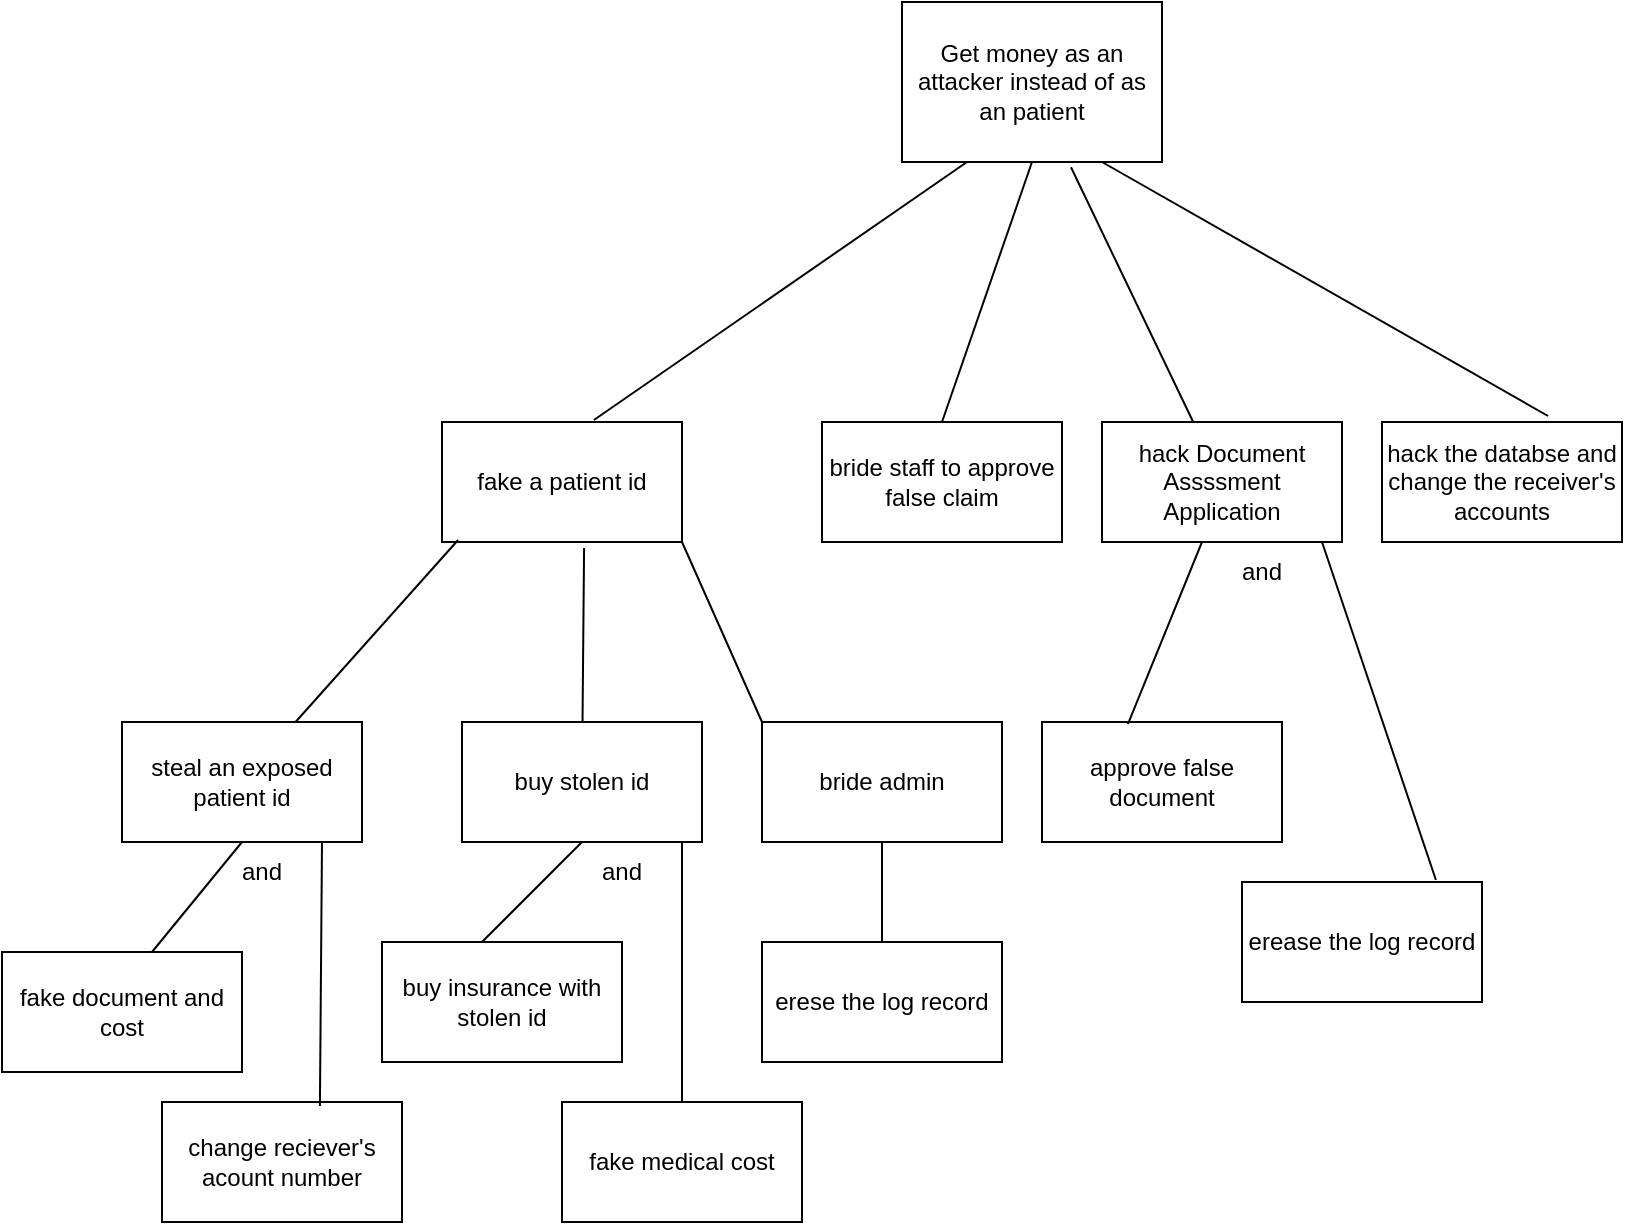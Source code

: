 <mxfile version="21.0.8" type="github">
  <diagram name="Page-1" id="jTgoiPRyH_wtlVoX9hBD">
    <mxGraphModel dx="1461" dy="634" grid="1" gridSize="10" guides="1" tooltips="1" connect="1" arrows="1" fold="1" page="1" pageScale="1" pageWidth="827" pageHeight="1169" math="0" shadow="0">
      <root>
        <mxCell id="0" />
        <mxCell id="1" parent="0" />
        <mxCell id="ks_e0K6Obnc2zDYWN54F-1" value="Get money as an attacker instead of as an patient" style="rounded=0;whiteSpace=wrap;html=1;" parent="1" vertex="1">
          <mxGeometry x="450" y="50" width="130" height="80" as="geometry" />
        </mxCell>
        <mxCell id="ks_e0K6Obnc2zDYWN54F-2" value="steal an exposed patient id " style="rounded=0;whiteSpace=wrap;html=1;" parent="1" vertex="1">
          <mxGeometry x="60" y="410" width="120" height="60" as="geometry" />
        </mxCell>
        <mxCell id="ks_e0K6Obnc2zDYWN54F-3" value="fake document and cost" style="rounded=0;whiteSpace=wrap;html=1;" parent="1" vertex="1">
          <mxGeometry y="525" width="120" height="60" as="geometry" />
        </mxCell>
        <mxCell id="ks_e0K6Obnc2zDYWN54F-4" value="buy stolen id" style="rounded=0;whiteSpace=wrap;html=1;" parent="1" vertex="1">
          <mxGeometry x="230" y="410" width="120" height="60" as="geometry" />
        </mxCell>
        <mxCell id="ks_e0K6Obnc2zDYWN54F-5" value="change reciever&#39;s acount number" style="rounded=0;whiteSpace=wrap;html=1;" parent="1" vertex="1">
          <mxGeometry x="80" y="600" width="120" height="60" as="geometry" />
        </mxCell>
        <mxCell id="ks_e0K6Obnc2zDYWN54F-6" value="buy insurance with stolen id " style="rounded=0;whiteSpace=wrap;html=1;" parent="1" vertex="1">
          <mxGeometry x="190" y="520" width="120" height="60" as="geometry" />
        </mxCell>
        <mxCell id="ks_e0K6Obnc2zDYWN54F-7" value="fake medical cost" style="rounded=0;whiteSpace=wrap;html=1;" parent="1" vertex="1">
          <mxGeometry x="280" y="600" width="120" height="60" as="geometry" />
        </mxCell>
        <mxCell id="ks_e0K6Obnc2zDYWN54F-8" value="bride staff to approve false claim" style="rounded=0;whiteSpace=wrap;html=1;" parent="1" vertex="1">
          <mxGeometry x="410" y="260" width="120" height="60" as="geometry" />
        </mxCell>
        <mxCell id="ks_e0K6Obnc2zDYWN54F-12" value="" style="endArrow=none;html=1;rounded=0;entryX=0.5;entryY=0;entryDx=0;entryDy=0;exitX=0.5;exitY=1;exitDx=0;exitDy=0;" parent="1" target="ks_e0K6Obnc2zDYWN54F-8" edge="1" source="ks_e0K6Obnc2zDYWN54F-1">
          <mxGeometry width="50" height="50" relative="1" as="geometry">
            <mxPoint x="390" y="140" as="sourcePoint" />
            <mxPoint x="440" y="90" as="targetPoint" />
          </mxGeometry>
        </mxCell>
        <mxCell id="ks_e0K6Obnc2zDYWN54F-14" value="bride admin" style="rounded=0;whiteSpace=wrap;html=1;" parent="1" vertex="1">
          <mxGeometry x="380" y="410" width="120" height="60" as="geometry" />
        </mxCell>
        <mxCell id="ks_e0K6Obnc2zDYWN54F-15" value="fake a patient id" style="rounded=0;whiteSpace=wrap;html=1;" parent="1" vertex="1">
          <mxGeometry x="220" y="260" width="120" height="60" as="geometry" />
        </mxCell>
        <mxCell id="ks_e0K6Obnc2zDYWN54F-16" value="" style="endArrow=none;html=1;rounded=0;entryX=0.067;entryY=0.983;entryDx=0;entryDy=0;entryPerimeter=0;" parent="1" source="ks_e0K6Obnc2zDYWN54F-2" target="ks_e0K6Obnc2zDYWN54F-15" edge="1">
          <mxGeometry width="50" height="50" relative="1" as="geometry">
            <mxPoint x="140" y="430" as="sourcePoint" />
            <mxPoint x="190" y="380" as="targetPoint" />
          </mxGeometry>
        </mxCell>
        <mxCell id="ks_e0K6Obnc2zDYWN54F-17" value="" style="endArrow=none;html=1;rounded=1;entryX=0.592;entryY=1.05;entryDx=0;entryDy=0;entryPerimeter=0;" parent="1" source="ks_e0K6Obnc2zDYWN54F-4" target="ks_e0K6Obnc2zDYWN54F-15" edge="1">
          <mxGeometry width="50" height="50" relative="1" as="geometry">
            <mxPoint x="210" y="430" as="sourcePoint" />
            <mxPoint x="260" y="380" as="targetPoint" />
          </mxGeometry>
        </mxCell>
        <mxCell id="ks_e0K6Obnc2zDYWN54F-18" value="" style="endArrow=none;html=1;rounded=0;exitX=0;exitY=0;exitDx=0;exitDy=0;entryX=1;entryY=1;entryDx=0;entryDy=0;" parent="1" source="ks_e0K6Obnc2zDYWN54F-14" target="ks_e0K6Obnc2zDYWN54F-15" edge="1">
          <mxGeometry width="50" height="50" relative="1" as="geometry">
            <mxPoint x="250" y="430" as="sourcePoint" />
            <mxPoint x="340" y="390" as="targetPoint" />
          </mxGeometry>
        </mxCell>
        <mxCell id="ks_e0K6Obnc2zDYWN54F-21" value="hack Document Assssment Application" style="rounded=0;whiteSpace=wrap;html=1;" parent="1" vertex="1">
          <mxGeometry x="550" y="260" width="120" height="60" as="geometry" />
        </mxCell>
        <mxCell id="ks_e0K6Obnc2zDYWN54F-22" value="approve false document" style="rounded=0;whiteSpace=wrap;html=1;" parent="1" vertex="1">
          <mxGeometry x="520" y="410" width="120" height="60" as="geometry" />
        </mxCell>
        <mxCell id="ks_e0K6Obnc2zDYWN54F-23" value="erease the log record" style="rounded=0;whiteSpace=wrap;html=1;" parent="1" vertex="1">
          <mxGeometry x="620" y="490" width="120" height="60" as="geometry" />
        </mxCell>
        <mxCell id="ks_e0K6Obnc2zDYWN54F-24" value="hack the databse and change the receiver&#39;s accounts" style="rounded=0;whiteSpace=wrap;html=1;" parent="1" vertex="1">
          <mxGeometry x="690" y="260" width="120" height="60" as="geometry" />
        </mxCell>
        <mxCell id="ks_e0K6Obnc2zDYWN54F-25" value="" style="endArrow=none;html=1;rounded=0;exitX=0.633;exitY=-0.017;exitDx=0;exitDy=0;exitPerimeter=0;entryX=0.25;entryY=1;entryDx=0;entryDy=0;" parent="1" source="ks_e0K6Obnc2zDYWN54F-15" edge="1" target="ks_e0K6Obnc2zDYWN54F-1">
          <mxGeometry width="50" height="50" relative="1" as="geometry">
            <mxPoint x="290" y="190" as="sourcePoint" />
            <mxPoint x="340" y="140" as="targetPoint" />
          </mxGeometry>
        </mxCell>
        <mxCell id="ks_e0K6Obnc2zDYWN54F-26" value="" style="endArrow=none;html=1;rounded=0;entryX=0.692;entryY=-0.05;entryDx=0;entryDy=0;entryPerimeter=0;" parent="1" target="ks_e0K6Obnc2zDYWN54F-24" edge="1">
          <mxGeometry width="50" height="50" relative="1" as="geometry">
            <mxPoint x="550" y="130" as="sourcePoint" />
            <mxPoint x="470" y="90" as="targetPoint" />
          </mxGeometry>
        </mxCell>
        <mxCell id="g4srcyuWKNFCiyld1sz4-1" value="" style="endArrow=none;html=1;rounded=0;exitX=0.625;exitY=0;exitDx=0;exitDy=0;exitPerimeter=0;" edge="1" parent="1" source="ks_e0K6Obnc2zDYWN54F-3">
          <mxGeometry width="50" height="50" relative="1" as="geometry">
            <mxPoint x="70" y="530" as="sourcePoint" />
            <mxPoint x="120" y="470" as="targetPoint" />
          </mxGeometry>
        </mxCell>
        <mxCell id="g4srcyuWKNFCiyld1sz4-2" value="" style="endArrow=none;html=1;rounded=0;exitX=0.658;exitY=0.033;exitDx=0;exitDy=0;exitPerimeter=0;" edge="1" parent="1" source="ks_e0K6Obnc2zDYWN54F-5">
          <mxGeometry width="50" height="50" relative="1" as="geometry">
            <mxPoint x="110" y="520" as="sourcePoint" />
            <mxPoint x="160" y="470" as="targetPoint" />
          </mxGeometry>
        </mxCell>
        <mxCell id="g4srcyuWKNFCiyld1sz4-3" value="" style="endArrow=none;html=1;rounded=0;" edge="1" parent="1">
          <mxGeometry width="50" height="50" relative="1" as="geometry">
            <mxPoint x="240" y="520" as="sourcePoint" />
            <mxPoint x="290" y="470" as="targetPoint" />
          </mxGeometry>
        </mxCell>
        <mxCell id="g4srcyuWKNFCiyld1sz4-4" value="" style="endArrow=none;html=1;rounded=0;exitX=0.5;exitY=0;exitDx=0;exitDy=0;" edge="1" parent="1" source="ks_e0K6Obnc2zDYWN54F-7">
          <mxGeometry width="50" height="50" relative="1" as="geometry">
            <mxPoint x="290" y="520" as="sourcePoint" />
            <mxPoint x="340" y="470" as="targetPoint" />
          </mxGeometry>
        </mxCell>
        <mxCell id="g4srcyuWKNFCiyld1sz4-5" value="" style="endArrow=none;html=1;rounded=0;entryX=0.65;entryY=1.033;entryDx=0;entryDy=0;entryPerimeter=0;" edge="1" parent="1" source="ks_e0K6Obnc2zDYWN54F-21" target="ks_e0K6Obnc2zDYWN54F-1">
          <mxGeometry width="50" height="50" relative="1" as="geometry">
            <mxPoint x="530" y="180" as="sourcePoint" />
            <mxPoint x="580" y="130" as="targetPoint" />
          </mxGeometry>
        </mxCell>
        <mxCell id="g4srcyuWKNFCiyld1sz4-6" value="" style="endArrow=none;html=1;rounded=0;exitX=0.358;exitY=0.017;exitDx=0;exitDy=0;exitPerimeter=0;" edge="1" parent="1" source="ks_e0K6Obnc2zDYWN54F-22">
          <mxGeometry width="50" height="50" relative="1" as="geometry">
            <mxPoint x="550" y="370" as="sourcePoint" />
            <mxPoint x="600" y="320" as="targetPoint" />
          </mxGeometry>
        </mxCell>
        <mxCell id="g4srcyuWKNFCiyld1sz4-7" value="" style="endArrow=none;html=1;rounded=0;exitX=0.808;exitY=-0.017;exitDx=0;exitDy=0;exitPerimeter=0;" edge="1" parent="1" source="ks_e0K6Obnc2zDYWN54F-23">
          <mxGeometry width="50" height="50" relative="1" as="geometry">
            <mxPoint x="610" y="370" as="sourcePoint" />
            <mxPoint x="660" y="320" as="targetPoint" />
          </mxGeometry>
        </mxCell>
        <mxCell id="g4srcyuWKNFCiyld1sz4-8" value="and" style="text;html=1;strokeColor=none;fillColor=none;align=center;verticalAlign=middle;whiteSpace=wrap;rounded=0;" vertex="1" parent="1">
          <mxGeometry x="600" y="320" width="60" height="30" as="geometry" />
        </mxCell>
        <mxCell id="g4srcyuWKNFCiyld1sz4-9" value="and" style="text;html=1;strokeColor=none;fillColor=none;align=center;verticalAlign=middle;whiteSpace=wrap;rounded=0;" vertex="1" parent="1">
          <mxGeometry x="100" y="470" width="60" height="30" as="geometry" />
        </mxCell>
        <mxCell id="g4srcyuWKNFCiyld1sz4-10" value="and" style="text;html=1;strokeColor=none;fillColor=none;align=center;verticalAlign=middle;whiteSpace=wrap;rounded=0;" vertex="1" parent="1">
          <mxGeometry x="280" y="470" width="60" height="30" as="geometry" />
        </mxCell>
        <mxCell id="g4srcyuWKNFCiyld1sz4-11" value="" style="endArrow=none;html=1;rounded=0;" edge="1" parent="1">
          <mxGeometry width="50" height="50" relative="1" as="geometry">
            <mxPoint x="440" y="520" as="sourcePoint" />
            <mxPoint x="440" y="470" as="targetPoint" />
          </mxGeometry>
        </mxCell>
        <mxCell id="g4srcyuWKNFCiyld1sz4-12" value="erese the log record" style="rounded=0;whiteSpace=wrap;html=1;" vertex="1" parent="1">
          <mxGeometry x="380" y="520" width="120" height="60" as="geometry" />
        </mxCell>
      </root>
    </mxGraphModel>
  </diagram>
</mxfile>
